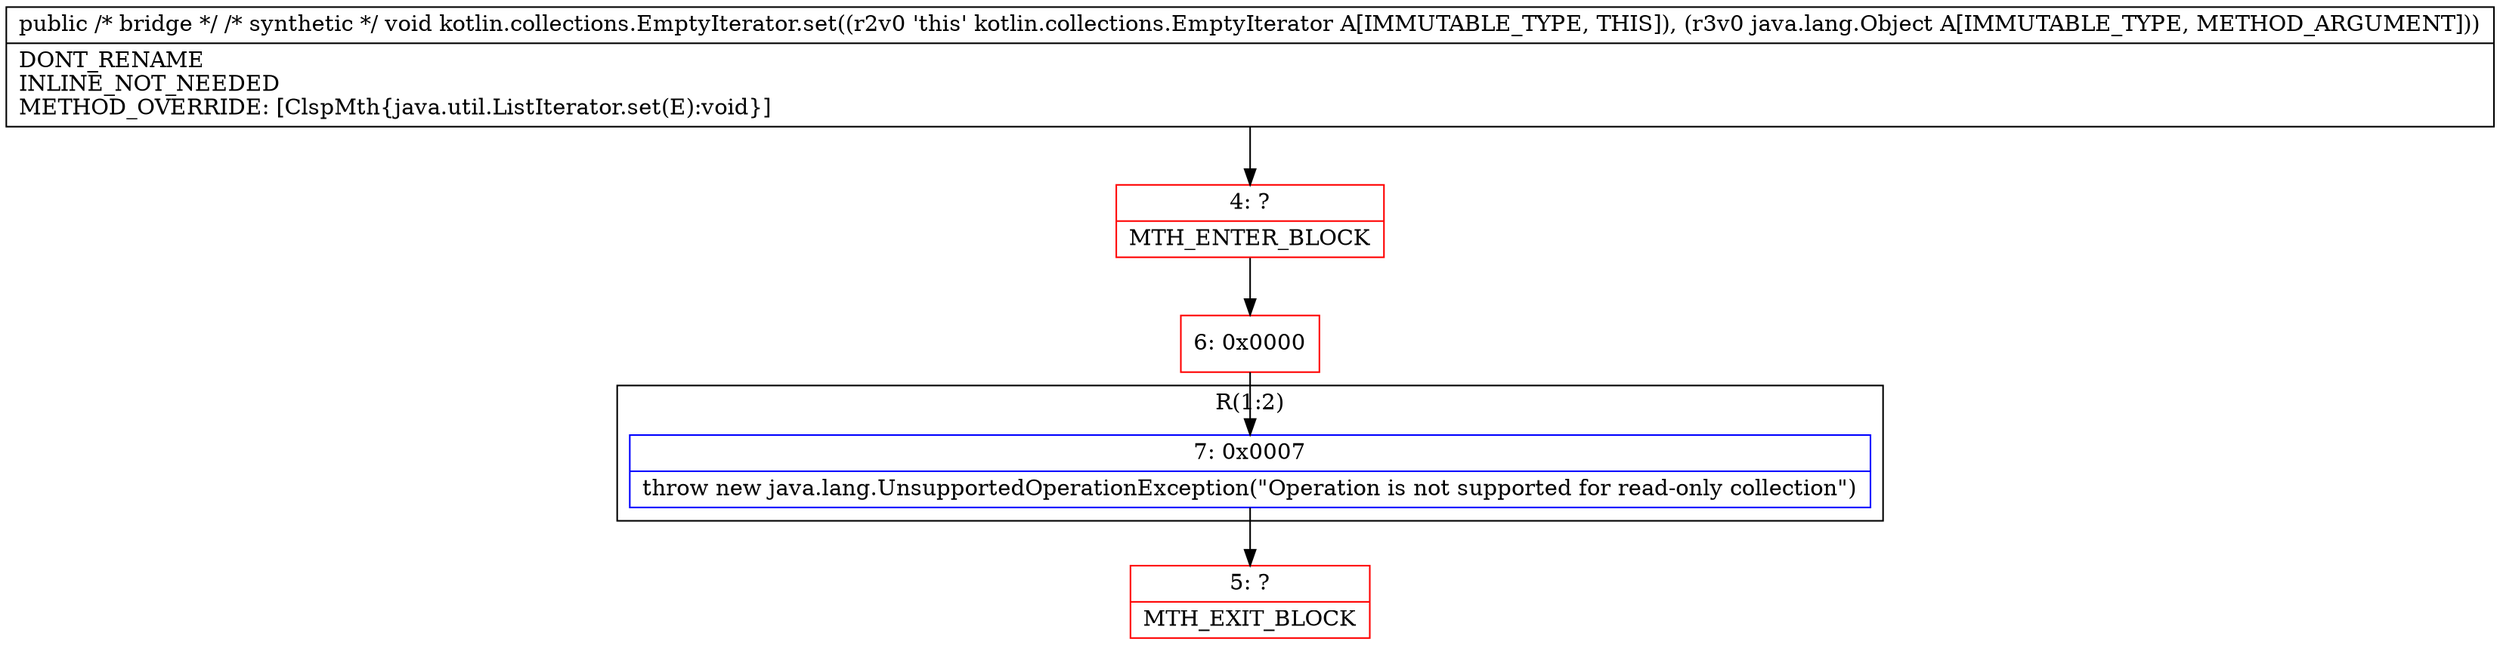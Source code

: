 digraph "CFG forkotlin.collections.EmptyIterator.set(Ljava\/lang\/Object;)V" {
subgraph cluster_Region_486741911 {
label = "R(1:2)";
node [shape=record,color=blue];
Node_7 [shape=record,label="{7\:\ 0x0007|throw new java.lang.UnsupportedOperationException(\"Operation is not supported for read\-only collection\")\l}"];
}
Node_4 [shape=record,color=red,label="{4\:\ ?|MTH_ENTER_BLOCK\l}"];
Node_6 [shape=record,color=red,label="{6\:\ 0x0000}"];
Node_5 [shape=record,color=red,label="{5\:\ ?|MTH_EXIT_BLOCK\l}"];
MethodNode[shape=record,label="{public \/* bridge *\/ \/* synthetic *\/ void kotlin.collections.EmptyIterator.set((r2v0 'this' kotlin.collections.EmptyIterator A[IMMUTABLE_TYPE, THIS]), (r3v0 java.lang.Object A[IMMUTABLE_TYPE, METHOD_ARGUMENT]))  | DONT_RENAME\lINLINE_NOT_NEEDED\lMETHOD_OVERRIDE: [ClspMth\{java.util.ListIterator.set(E):void\}]\l}"];
MethodNode -> Node_4;Node_7 -> Node_5;
Node_4 -> Node_6;
Node_6 -> Node_7;
}

